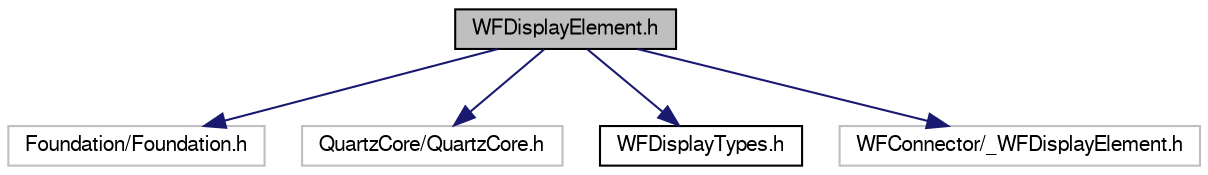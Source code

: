 digraph "WFDisplayElement.h"
{
  edge [fontname="FreeSans",fontsize="10",labelfontname="FreeSans",labelfontsize="10"];
  node [fontname="FreeSans",fontsize="10",shape=record];
  Node1 [label="WFDisplayElement.h",height=0.2,width=0.4,color="black", fillcolor="grey75", style="filled", fontcolor="black"];
  Node1 -> Node2 [color="midnightblue",fontsize="10",style="solid",fontname="FreeSans"];
  Node2 [label="Foundation/Foundation.h",height=0.2,width=0.4,color="grey75", fillcolor="white", style="filled"];
  Node1 -> Node3 [color="midnightblue",fontsize="10",style="solid",fontname="FreeSans"];
  Node3 [label="QuartzCore/QuartzCore.h",height=0.2,width=0.4,color="grey75", fillcolor="white", style="filled"];
  Node1 -> Node4 [color="midnightblue",fontsize="10",style="solid",fontname="FreeSans"];
  Node4 [label="WFDisplayTypes.h",height=0.2,width=0.4,color="black", fillcolor="white", style="filled",URL="$_w_f_display_types_8h.html"];
  Node1 -> Node5 [color="midnightblue",fontsize="10",style="solid",fontname="FreeSans"];
  Node5 [label="WFConnector/_WFDisplayElement.h",height=0.2,width=0.4,color="grey75", fillcolor="white", style="filled"];
}
